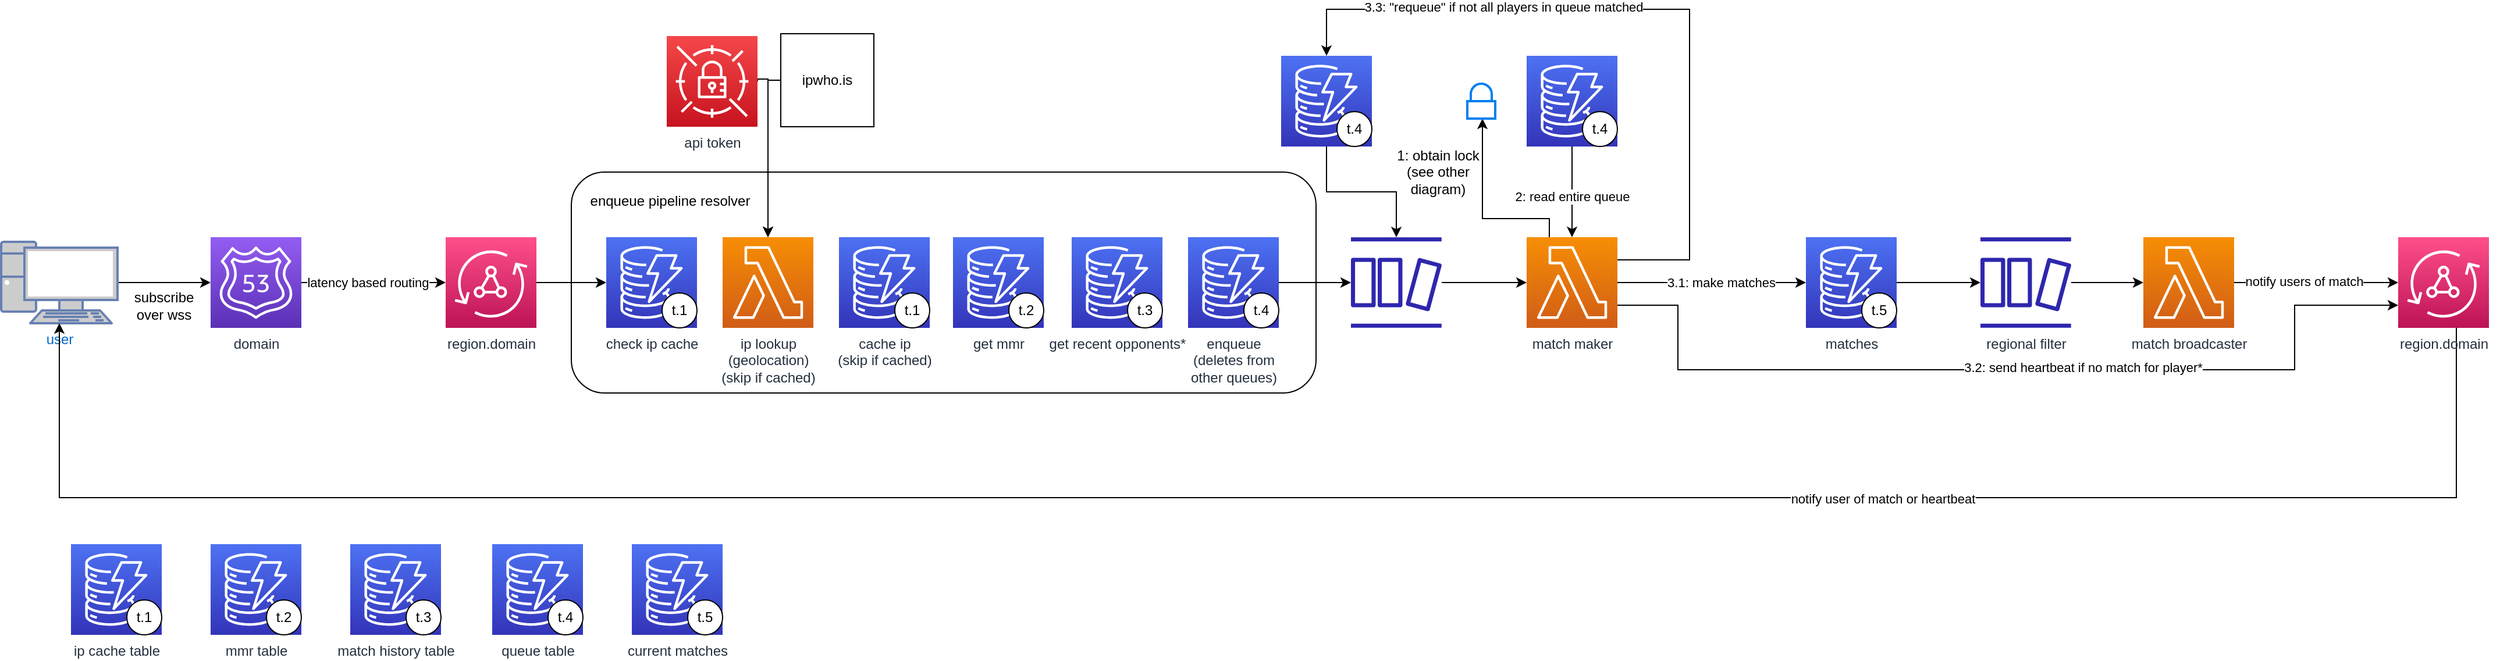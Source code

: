 <mxfile version="20.2.3" type="device"><diagram id="uOS2GAG73FFLKjN4186-" name="Page-1"><mxGraphModel dx="2912" dy="1225" grid="1" gridSize="10" guides="1" tooltips="1" connect="1" arrows="1" fold="1" page="1" pageScale="1" pageWidth="850" pageHeight="1100" math="0" shadow="0"><root><mxCell id="0"/><mxCell id="1" parent="0"/><mxCell id="BkrKqyklXpLshE0Dn1L7-5" value="" style="rounded=1;whiteSpace=wrap;html=1;" parent="1" vertex="1"><mxGeometry x="30" y="160" width="640" height="190" as="geometry"/></mxCell><mxCell id="BkrKqyklXpLshE0Dn1L7-19" style="edgeStyle=orthogonalEdgeStyle;rounded=0;orthogonalLoop=1;jettySize=auto;html=1;exitX=1;exitY=0.5;exitDx=0;exitDy=0;exitPerimeter=0;" parent="1" source="BkrKqyklXpLshE0Dn1L7-1" target="BkrKqyklXpLshE0Dn1L7-2" edge="1"><mxGeometry relative="1" as="geometry"/></mxCell><mxCell id="BkrKqyklXpLshE0Dn1L7-1" value="region.domain" style="sketch=0;points=[[0,0,0],[0.25,0,0],[0.5,0,0],[0.75,0,0],[1,0,0],[0,1,0],[0.25,1,0],[0.5,1,0],[0.75,1,0],[1,1,0],[0,0.25,0],[0,0.5,0],[0,0.75,0],[1,0.25,0],[1,0.5,0],[1,0.75,0]];outlineConnect=0;fontColor=#232F3E;gradientColor=#FF4F8B;gradientDirection=north;fillColor=#BC1356;strokeColor=#ffffff;dashed=0;verticalLabelPosition=bottom;verticalAlign=top;align=center;html=1;fontSize=12;fontStyle=0;aspect=fixed;shape=mxgraph.aws4.resourceIcon;resIcon=mxgraph.aws4.appsync;" parent="1" vertex="1"><mxGeometry x="-78" y="216" width="78" height="78" as="geometry"/></mxCell><mxCell id="BkrKqyklXpLshE0Dn1L7-2" value="check ip cache" style="sketch=0;points=[[0,0,0],[0.25,0,0],[0.5,0,0],[0.75,0,0],[1,0,0],[0,1,0],[0.25,1,0],[0.5,1,0],[0.75,1,0],[1,1,0],[0,0.25,0],[0,0.5,0],[0,0.75,0],[1,0.25,0],[1,0.5,0],[1,0.75,0]];outlineConnect=0;fontColor=#232F3E;gradientColor=#4D72F3;gradientDirection=north;fillColor=#3334B9;strokeColor=#ffffff;dashed=0;verticalLabelPosition=bottom;verticalAlign=top;align=center;html=1;fontSize=12;fontStyle=0;aspect=fixed;shape=mxgraph.aws4.resourceIcon;resIcon=mxgraph.aws4.dynamodb;" parent="1" vertex="1"><mxGeometry x="60" y="216" width="78" height="78" as="geometry"/></mxCell><mxCell id="BkrKqyklXpLshE0Dn1L7-3" value="ip lookup&lt;br&gt;(geolocation)&lt;br&gt;(skip if cached)" style="sketch=0;points=[[0,0,0],[0.25,0,0],[0.5,0,0],[0.75,0,0],[1,0,0],[0,1,0],[0.25,1,0],[0.5,1,0],[0.75,1,0],[1,1,0],[0,0.25,0],[0,0.5,0],[0,0.75,0],[1,0.25,0],[1,0.5,0],[1,0.75,0]];outlineConnect=0;fontColor=#232F3E;gradientColor=#F78E04;gradientDirection=north;fillColor=#D05C17;strokeColor=#ffffff;dashed=0;verticalLabelPosition=bottom;verticalAlign=top;align=center;html=1;fontSize=12;fontStyle=0;aspect=fixed;shape=mxgraph.aws4.resourceIcon;resIcon=mxgraph.aws4.lambda;" parent="1" vertex="1"><mxGeometry x="160" y="216" width="78" height="78" as="geometry"/></mxCell><mxCell id="BkrKqyklXpLshE0Dn1L7-20" style="edgeStyle=orthogonalEdgeStyle;rounded=0;orthogonalLoop=1;jettySize=auto;html=1;exitX=1;exitY=0.5;exitDx=0;exitDy=0;exitPerimeter=0;" parent="1" source="BkrKqyklXpLshE0Dn1L7-4" target="BkrKqyklXpLshE0Dn1L7-1" edge="1"><mxGeometry relative="1" as="geometry"/></mxCell><mxCell id="BkrKqyklXpLshE0Dn1L7-21" value="latency based routing" style="edgeLabel;html=1;align=center;verticalAlign=middle;resizable=0;points=[];" parent="BkrKqyklXpLshE0Dn1L7-20" vertex="1" connectable="0"><mxGeometry x="-0.161" y="-1" relative="1" as="geometry"><mxPoint x="5" y="-1" as="offset"/></mxGeometry></mxCell><mxCell id="BkrKqyklXpLshE0Dn1L7-4" value="domain" style="sketch=0;points=[[0,0,0],[0.25,0,0],[0.5,0,0],[0.75,0,0],[1,0,0],[0,1,0],[0.25,1,0],[0.5,1,0],[0.75,1,0],[1,1,0],[0,0.25,0],[0,0.5,0],[0,0.75,0],[1,0.25,0],[1,0.5,0],[1,0.75,0]];outlineConnect=0;fontColor=#232F3E;gradientColor=#945DF2;gradientDirection=north;fillColor=#5A30B5;strokeColor=#ffffff;dashed=0;verticalLabelPosition=bottom;verticalAlign=top;align=center;html=1;fontSize=12;fontStyle=0;aspect=fixed;shape=mxgraph.aws4.resourceIcon;resIcon=mxgraph.aws4.route_53;" parent="1" vertex="1"><mxGeometry x="-280" y="216" width="78" height="78" as="geometry"/></mxCell><mxCell id="BkrKqyklXpLshE0Dn1L7-6" value="cache ip&lt;br&gt;(skip if cached)" style="sketch=0;points=[[0,0,0],[0.25,0,0],[0.5,0,0],[0.75,0,0],[1,0,0],[0,1,0],[0.25,1,0],[0.5,1,0],[0.75,1,0],[1,1,0],[0,0.25,0],[0,0.5,0],[0,0.75,0],[1,0.25,0],[1,0.5,0],[1,0.75,0]];outlineConnect=0;fontColor=#232F3E;gradientColor=#4D72F3;gradientDirection=north;fillColor=#3334B9;strokeColor=#ffffff;dashed=0;verticalLabelPosition=bottom;verticalAlign=top;align=center;html=1;fontSize=12;fontStyle=0;aspect=fixed;shape=mxgraph.aws4.resourceIcon;resIcon=mxgraph.aws4.dynamodb;" parent="1" vertex="1"><mxGeometry x="260" y="216" width="78" height="78" as="geometry"/></mxCell><mxCell id="BkrKqyklXpLshE0Dn1L7-8" value="enqueue pipeline resolver" style="text;html=1;strokeColor=none;fillColor=none;align=center;verticalAlign=middle;whiteSpace=wrap;rounded=0;" parent="1" vertex="1"><mxGeometry x="40" y="170" width="150" height="30" as="geometry"/></mxCell><mxCell id="BkrKqyklXpLshE0Dn1L7-36" style="edgeStyle=orthogonalEdgeStyle;rounded=0;orthogonalLoop=1;jettySize=auto;html=1;exitX=1;exitY=0.5;exitDx=0;exitDy=0;exitPerimeter=0;entryX=0.5;entryY=0;entryDx=0;entryDy=0;entryPerimeter=0;startArrow=none;startFill=0;endArrow=classic;endFill=1;" parent="1" source="BkrKqyklXpLshE0Dn1L7-9" target="BkrKqyklXpLshE0Dn1L7-3" edge="1"><mxGeometry relative="1" as="geometry"><Array as="points"><mxPoint x="199" y="80"/></Array></mxGeometry></mxCell><mxCell id="BkrKqyklXpLshE0Dn1L7-9" value="api token" style="sketch=0;points=[[0,0,0],[0.25,0,0],[0.5,0,0],[0.75,0,0],[1,0,0],[0,1,0],[0.25,1,0],[0.5,1,0],[0.75,1,0],[1,1,0],[0,0.25,0],[0,0.5,0],[0,0.75,0],[1,0.25,0],[1,0.5,0],[1,0.75,0]];outlineConnect=0;fontColor=#232F3E;gradientColor=#F54749;gradientDirection=north;fillColor=#C7131F;strokeColor=#ffffff;dashed=0;verticalLabelPosition=bottom;verticalAlign=top;align=center;html=1;fontSize=12;fontStyle=0;aspect=fixed;shape=mxgraph.aws4.resourceIcon;resIcon=mxgraph.aws4.secrets_manager;" parent="1" vertex="1"><mxGeometry x="112" y="43" width="78" height="78" as="geometry"/></mxCell><mxCell id="BkrKqyklXpLshE0Dn1L7-38" style="edgeStyle=orthogonalEdgeStyle;rounded=0;orthogonalLoop=1;jettySize=auto;html=1;exitX=0;exitY=0.5;exitDx=0;exitDy=0;startArrow=none;startFill=0;endArrow=classic;endFill=1;" parent="1" source="BkrKqyklXpLshE0Dn1L7-11" target="BkrKqyklXpLshE0Dn1L7-3" edge="1"><mxGeometry relative="1" as="geometry"><Array as="points"><mxPoint x="199" y="81"/></Array></mxGeometry></mxCell><mxCell id="BkrKqyklXpLshE0Dn1L7-11" value="ipwho.is" style="whiteSpace=wrap;html=1;aspect=fixed;" parent="1" vertex="1"><mxGeometry x="210" y="41" width="80" height="80" as="geometry"/></mxCell><mxCell id="BkrKqyklXpLshE0Dn1L7-13" value="get mmr" style="sketch=0;points=[[0,0,0],[0.25,0,0],[0.5,0,0],[0.75,0,0],[1,0,0],[0,1,0],[0.25,1,0],[0.5,1,0],[0.75,1,0],[1,1,0],[0,0.25,0],[0,0.5,0],[0,0.75,0],[1,0.25,0],[1,0.5,0],[1,0.75,0]];outlineConnect=0;fontColor=#232F3E;gradientColor=#4D72F3;gradientDirection=north;fillColor=#3334B9;strokeColor=#ffffff;dashed=0;verticalLabelPosition=bottom;verticalAlign=top;align=center;html=1;fontSize=12;fontStyle=0;aspect=fixed;shape=mxgraph.aws4.resourceIcon;resIcon=mxgraph.aws4.dynamodb;" parent="1" vertex="1"><mxGeometry x="358" y="216" width="78" height="78" as="geometry"/></mxCell><mxCell id="BkrKqyklXpLshE0Dn1L7-16" style="edgeStyle=orthogonalEdgeStyle;rounded=0;orthogonalLoop=1;jettySize=auto;html=1;exitX=1;exitY=0.5;exitDx=0;exitDy=0;exitPerimeter=0;" parent="1" source="TRF33ci53ndSJnXK9ENd-4" target="BkrKqyklXpLshE0Dn1L7-15" edge="1"><mxGeometry relative="1" as="geometry"><mxPoint x="669" y="255" as="sourcePoint"/></mxGeometry></mxCell><mxCell id="BkrKqyklXpLshE0Dn1L7-14" value="get recent opponents*" style="sketch=0;points=[[0,0,0],[0.25,0,0],[0.5,0,0],[0.75,0,0],[1,0,0],[0,1,0],[0.25,1,0],[0.5,1,0],[0.75,1,0],[1,1,0],[0,0.25,0],[0,0.5,0],[0,0.75,0],[1,0.25,0],[1,0.5,0],[1,0.75,0]];outlineConnect=0;fontColor=#232F3E;gradientColor=#4D72F3;gradientDirection=north;fillColor=#3334B9;strokeColor=#ffffff;dashed=0;verticalLabelPosition=bottom;verticalAlign=top;align=center;html=1;fontSize=12;fontStyle=0;aspect=fixed;shape=mxgraph.aws4.resourceIcon;resIcon=mxgraph.aws4.dynamodb;" parent="1" vertex="1"><mxGeometry x="460" y="216" width="78" height="78" as="geometry"/></mxCell><mxCell id="BkrKqyklXpLshE0Dn1L7-18" value="" style="edgeStyle=orthogonalEdgeStyle;rounded=0;orthogonalLoop=1;jettySize=auto;html=1;" parent="1" source="BkrKqyklXpLshE0Dn1L7-15" target="BkrKqyklXpLshE0Dn1L7-17" edge="1"><mxGeometry relative="1" as="geometry"/></mxCell><mxCell id="BkrKqyklXpLshE0Dn1L7-15" value="" style="sketch=0;outlineConnect=0;fontColor=#232F3E;gradientColor=none;fillColor=#2E27AD;strokeColor=none;dashed=0;verticalLabelPosition=bottom;verticalAlign=top;align=center;html=1;fontSize=12;fontStyle=0;aspect=fixed;pointerEvents=1;shape=mxgraph.aws4.dynamodb_stream;" parent="1" vertex="1"><mxGeometry x="700" y="216" width="78" height="78" as="geometry"/></mxCell><mxCell id="BkrKqyklXpLshE0Dn1L7-31" style="edgeStyle=orthogonalEdgeStyle;rounded=0;orthogonalLoop=1;jettySize=auto;html=1;exitX=1;exitY=0.5;exitDx=0;exitDy=0;exitPerimeter=0;entryX=0;entryY=0.5;entryDx=0;entryDy=0;entryPerimeter=0;startArrow=none;startFill=0;endArrow=classic;endFill=1;" parent="1" source="BkrKqyklXpLshE0Dn1L7-17" target="BkrKqyklXpLshE0Dn1L7-30" edge="1"><mxGeometry relative="1" as="geometry"/></mxCell><mxCell id="TRF33ci53ndSJnXK9ENd-3" value="3.1: make matches" style="edgeLabel;html=1;align=center;verticalAlign=middle;resizable=0;points=[];" vertex="1" connectable="0" parent="BkrKqyklXpLshE0Dn1L7-31"><mxGeometry x="0.136" y="-3" relative="1" as="geometry"><mxPoint x="-3" y="-3" as="offset"/></mxGeometry></mxCell><mxCell id="BkrKqyklXpLshE0Dn1L7-49" style="edgeStyle=orthogonalEdgeStyle;rounded=0;orthogonalLoop=1;jettySize=auto;html=1;exitX=1;exitY=0.25;exitDx=0;exitDy=0;exitPerimeter=0;startArrow=none;startFill=0;endArrow=classic;endFill=1;entryX=0.5;entryY=0;entryDx=0;entryDy=0;entryPerimeter=0;" parent="1" source="BkrKqyklXpLshE0Dn1L7-17" target="TRF33ci53ndSJnXK9ENd-9" edge="1"><mxGeometry relative="1" as="geometry"><Array as="points"><mxPoint x="991" y="236"/><mxPoint x="991" y="20"/><mxPoint x="679" y="20"/></Array><mxPoint x="690" y="390" as="targetPoint"/></mxGeometry></mxCell><mxCell id="BkrKqyklXpLshE0Dn1L7-50" value="3.3: &quot;requeue&quot; if not all players in queue matched" style="edgeLabel;html=1;align=center;verticalAlign=middle;resizable=0;points=[];" parent="BkrKqyklXpLshE0Dn1L7-49" vertex="1" connectable="0"><mxGeometry x="0.063" y="-2" relative="1" as="geometry"><mxPoint x="-103" as="offset"/></mxGeometry></mxCell><mxCell id="BkrKqyklXpLshE0Dn1L7-51" style="edgeStyle=orthogonalEdgeStyle;rounded=0;orthogonalLoop=1;jettySize=auto;html=1;exitX=1;exitY=0.75;exitDx=0;exitDy=0;exitPerimeter=0;entryX=0;entryY=0.75;entryDx=0;entryDy=0;entryPerimeter=0;startArrow=none;startFill=0;endArrow=classic;endFill=1;" parent="1" source="BkrKqyklXpLshE0Dn1L7-17" target="BkrKqyklXpLshE0Dn1L7-43" edge="1"><mxGeometry relative="1" as="geometry"><Array as="points"><mxPoint x="981" y="275"/><mxPoint x="981" y="330"/><mxPoint x="1511" y="330"/><mxPoint x="1511" y="275"/></Array></mxGeometry></mxCell><mxCell id="BkrKqyklXpLshE0Dn1L7-52" value="3.2: send heartbeat if no match for player*" style="edgeLabel;html=1;align=center;verticalAlign=middle;resizable=0;points=[];" parent="BkrKqyklXpLshE0Dn1L7-51" vertex="1" connectable="0"><mxGeometry x="0.164" y="4" relative="1" as="geometry"><mxPoint y="2" as="offset"/></mxGeometry></mxCell><mxCell id="TRF33ci53ndSJnXK9ENd-7" style="edgeStyle=orthogonalEdgeStyle;rounded=0;orthogonalLoop=1;jettySize=auto;html=1;exitX=0.25;exitY=0;exitDx=0;exitDy=0;exitPerimeter=0;entryX=0.542;entryY=1;entryDx=0;entryDy=0;entryPerimeter=0;" edge="1" parent="1" source="BkrKqyklXpLshE0Dn1L7-17" target="TRF33ci53ndSJnXK9ENd-1"><mxGeometry relative="1" as="geometry"><Array as="points"><mxPoint x="871" y="200"/><mxPoint x="813" y="200"/></Array></mxGeometry></mxCell><mxCell id="BkrKqyklXpLshE0Dn1L7-17" value="match maker" style="sketch=0;points=[[0,0,0],[0.25,0,0],[0.5,0,0],[0.75,0,0],[1,0,0],[0,1,0],[0.25,1,0],[0.5,1,0],[0.75,1,0],[1,1,0],[0,0.25,0],[0,0.5,0],[0,0.75,0],[1,0.25,0],[1,0.5,0],[1,0.75,0]];outlineConnect=0;fontColor=#232F3E;gradientColor=#F78E04;gradientDirection=north;fillColor=#D05C17;strokeColor=#ffffff;dashed=0;verticalLabelPosition=bottom;verticalAlign=top;align=center;html=1;fontSize=12;fontStyle=0;aspect=fixed;shape=mxgraph.aws4.resourceIcon;resIcon=mxgraph.aws4.lambda;" parent="1" vertex="1"><mxGeometry x="851" y="216" width="78" height="78" as="geometry"/></mxCell><mxCell id="BkrKqyklXpLshE0Dn1L7-25" style="edgeStyle=orthogonalEdgeStyle;rounded=0;orthogonalLoop=1;jettySize=auto;html=1;exitX=1;exitY=0.5;exitDx=0;exitDy=0;exitPerimeter=0;entryX=0;entryY=0.5;entryDx=0;entryDy=0;entryPerimeter=0;" parent="1" source="BkrKqyklXpLshE0Dn1L7-24" target="BkrKqyklXpLshE0Dn1L7-4" edge="1"><mxGeometry relative="1" as="geometry"/></mxCell><mxCell id="BkrKqyklXpLshE0Dn1L7-24" value="user" style="fontColor=#0066CC;verticalAlign=top;verticalLabelPosition=bottom;labelPosition=center;align=center;html=1;outlineConnect=0;fillColor=#CCCCCC;strokeColor=#6881B3;gradientColor=none;gradientDirection=north;strokeWidth=2;shape=mxgraph.networks.pc;" parent="1" vertex="1"><mxGeometry x="-460" y="220" width="100" height="70" as="geometry"/></mxCell><mxCell id="BkrKqyklXpLshE0Dn1L7-32" style="edgeStyle=orthogonalEdgeStyle;rounded=0;orthogonalLoop=1;jettySize=auto;html=1;exitX=1;exitY=0.5;exitDx=0;exitDy=0;exitPerimeter=0;startArrow=none;startFill=0;endArrow=classic;endFill=1;" parent="1" source="BkrKqyklXpLshE0Dn1L7-26" target="BkrKqyklXpLshE0Dn1L7-17" edge="1"><mxGeometry relative="1" as="geometry"><Array as="points"><mxPoint x="890" y="99"/></Array></mxGeometry></mxCell><mxCell id="TRF33ci53ndSJnXK9ENd-2" value="2: read entire queue" style="edgeLabel;html=1;align=center;verticalAlign=middle;resizable=0;points=[];" vertex="1" connectable="0" parent="BkrKqyklXpLshE0Dn1L7-32"><mxGeometry x="0.551" relative="1" as="geometry"><mxPoint as="offset"/></mxGeometry></mxCell><mxCell id="BkrKqyklXpLshE0Dn1L7-26" value="" style="sketch=0;points=[[0,0,0],[0.25,0,0],[0.5,0,0],[0.75,0,0],[1,0,0],[0,1,0],[0.25,1,0],[0.5,1,0],[0.75,1,0],[1,1,0],[0,0.25,0],[0,0.5,0],[0,0.75,0],[1,0.25,0],[1,0.5,0],[1,0.75,0]];outlineConnect=0;fontColor=#232F3E;gradientColor=#4D72F3;gradientDirection=north;fillColor=#3334B9;strokeColor=#ffffff;dashed=0;verticalLabelPosition=bottom;verticalAlign=top;align=center;html=1;fontSize=12;fontStyle=0;aspect=fixed;shape=mxgraph.aws4.resourceIcon;resIcon=mxgraph.aws4.dynamodb;" parent="1" vertex="1"><mxGeometry x="851" y="60" width="78" height="78" as="geometry"/></mxCell><mxCell id="BkrKqyklXpLshE0Dn1L7-40" style="edgeStyle=orthogonalEdgeStyle;rounded=0;orthogonalLoop=1;jettySize=auto;html=1;exitX=1;exitY=0.5;exitDx=0;exitDy=0;exitPerimeter=0;startArrow=none;startFill=0;endArrow=classic;endFill=1;" parent="1" source="BkrKqyklXpLshE0Dn1L7-30" target="BkrKqyklXpLshE0Dn1L7-39" edge="1"><mxGeometry relative="1" as="geometry"/></mxCell><mxCell id="BkrKqyklXpLshE0Dn1L7-30" value="matches" style="sketch=0;points=[[0,0,0],[0.25,0,0],[0.5,0,0],[0.75,0,0],[1,0,0],[0,1,0],[0.25,1,0],[0.5,1,0],[0.75,1,0],[1,1,0],[0,0.25,0],[0,0.5,0],[0,0.75,0],[1,0.25,0],[1,0.5,0],[1,0.75,0]];outlineConnect=0;fontColor=#232F3E;gradientColor=#4D72F3;gradientDirection=north;fillColor=#3334B9;strokeColor=#ffffff;dashed=0;verticalLabelPosition=bottom;verticalAlign=top;align=center;html=1;fontSize=12;fontStyle=0;aspect=fixed;shape=mxgraph.aws4.resourceIcon;resIcon=mxgraph.aws4.dynamodb;" parent="1" vertex="1"><mxGeometry x="1091" y="216" width="78" height="78" as="geometry"/></mxCell><mxCell id="BkrKqyklXpLshE0Dn1L7-42" value="" style="edgeStyle=orthogonalEdgeStyle;rounded=0;orthogonalLoop=1;jettySize=auto;html=1;startArrow=none;startFill=0;endArrow=classic;endFill=1;" parent="1" source="BkrKqyklXpLshE0Dn1L7-39" target="BkrKqyklXpLshE0Dn1L7-41" edge="1"><mxGeometry relative="1" as="geometry"/></mxCell><mxCell id="BkrKqyklXpLshE0Dn1L7-39" value="regional filter" style="sketch=0;outlineConnect=0;fontColor=#232F3E;gradientColor=none;fillColor=#2E27AD;strokeColor=none;dashed=0;verticalLabelPosition=bottom;verticalAlign=top;align=center;html=1;fontSize=12;fontStyle=0;aspect=fixed;pointerEvents=1;shape=mxgraph.aws4.dynamodb_stream;" parent="1" vertex="1"><mxGeometry x="1241" y="216" width="78" height="78" as="geometry"/></mxCell><mxCell id="BkrKqyklXpLshE0Dn1L7-46" style="edgeStyle=orthogonalEdgeStyle;rounded=0;orthogonalLoop=1;jettySize=auto;html=1;exitX=1;exitY=0.5;exitDx=0;exitDy=0;exitPerimeter=0;entryX=0;entryY=0.5;entryDx=0;entryDy=0;entryPerimeter=0;startArrow=none;startFill=0;endArrow=classic;endFill=1;" parent="1" source="BkrKqyklXpLshE0Dn1L7-41" target="BkrKqyklXpLshE0Dn1L7-43" edge="1"><mxGeometry relative="1" as="geometry"/></mxCell><mxCell id="TRF33ci53ndSJnXK9ENd-5" value="notify users of match" style="edgeLabel;html=1;align=center;verticalAlign=middle;resizable=0;points=[];" vertex="1" connectable="0" parent="BkrKqyklXpLshE0Dn1L7-46"><mxGeometry x="-0.244" relative="1" as="geometry"><mxPoint x="6" y="-1" as="offset"/></mxGeometry></mxCell><mxCell id="BkrKqyklXpLshE0Dn1L7-41" value="match broadcaster" style="sketch=0;points=[[0,0,0],[0.25,0,0],[0.5,0,0],[0.75,0,0],[1,0,0],[0,1,0],[0.25,1,0],[0.5,1,0],[0.75,1,0],[1,1,0],[0,0.25,0],[0,0.5,0],[0,0.75,0],[1,0.25,0],[1,0.5,0],[1,0.75,0]];outlineConnect=0;fontColor=#232F3E;gradientColor=#F78E04;gradientDirection=north;fillColor=#D05C17;strokeColor=#ffffff;dashed=0;verticalLabelPosition=bottom;verticalAlign=top;align=center;html=1;fontSize=12;fontStyle=0;aspect=fixed;shape=mxgraph.aws4.resourceIcon;resIcon=mxgraph.aws4.lambda;" parent="1" vertex="1"><mxGeometry x="1381" y="216" width="78" height="78" as="geometry"/></mxCell><mxCell id="BkrKqyklXpLshE0Dn1L7-47" style="edgeStyle=orthogonalEdgeStyle;rounded=0;orthogonalLoop=1;jettySize=auto;html=1;exitX=1;exitY=0.5;exitDx=0;exitDy=0;exitPerimeter=0;startArrow=none;startFill=0;endArrow=classic;endFill=1;entryX=0.5;entryY=1;entryDx=0;entryDy=0;entryPerimeter=0;" parent="1" source="BkrKqyklXpLshE0Dn1L7-43" target="BkrKqyklXpLshE0Dn1L7-24" edge="1"><mxGeometry relative="1" as="geometry"><mxPoint x="-30" y="450" as="targetPoint"/><Array as="points"><mxPoint x="1650" y="255"/><mxPoint x="1650" y="440"/><mxPoint x="-410" y="440"/></Array></mxGeometry></mxCell><mxCell id="BkrKqyklXpLshE0Dn1L7-48" value="notify user of match or heartbeat" style="edgeLabel;html=1;align=center;verticalAlign=middle;resizable=0;points=[];" parent="BkrKqyklXpLshE0Dn1L7-47" vertex="1" connectable="0"><mxGeometry x="-0.417" y="3" relative="1" as="geometry"><mxPoint y="-2" as="offset"/></mxGeometry></mxCell><mxCell id="BkrKqyklXpLshE0Dn1L7-43" value="region.domain" style="sketch=0;points=[[0,0,0],[0.25,0,0],[0.5,0,0],[0.75,0,0],[1,0,0],[0,1,0],[0.25,1,0],[0.5,1,0],[0.75,1,0],[1,1,0],[0,0.25,0],[0,0.5,0],[0,0.75,0],[1,0.25,0],[1,0.5,0],[1,0.75,0]];outlineConnect=0;fontColor=#232F3E;gradientColor=#FF4F8B;gradientDirection=north;fillColor=#BC1356;strokeColor=#ffffff;dashed=0;verticalLabelPosition=bottom;verticalAlign=top;align=center;html=1;fontSize=12;fontStyle=0;aspect=fixed;shape=mxgraph.aws4.resourceIcon;resIcon=mxgraph.aws4.appsync;" parent="1" vertex="1"><mxGeometry x="1600" y="216" width="78" height="78" as="geometry"/></mxCell><mxCell id="BkrKqyklXpLshE0Dn1L7-44" value="subscribe&lt;br&gt;over wss" style="text;html=1;strokeColor=none;fillColor=none;align=center;verticalAlign=middle;whiteSpace=wrap;rounded=0;" parent="1" vertex="1"><mxGeometry x="-350" y="260" width="60" height="30" as="geometry"/></mxCell><mxCell id="TRF33ci53ndSJnXK9ENd-1" value="" style="html=1;verticalLabelPosition=bottom;align=center;labelBackgroundColor=#ffffff;verticalAlign=top;strokeWidth=2;strokeColor=#0080F0;shadow=0;dashed=0;shape=mxgraph.ios7.icons.locked;" vertex="1" parent="1"><mxGeometry x="800" y="84" width="24" height="30" as="geometry"/></mxCell><mxCell id="TRF33ci53ndSJnXK9ENd-4" value="enqueue&lt;br&gt;(deletes from&lt;br&gt;other queues)" style="sketch=0;points=[[0,0,0],[0.25,0,0],[0.5,0,0],[0.75,0,0],[1,0,0],[0,1,0],[0.25,1,0],[0.5,1,0],[0.75,1,0],[1,1,0],[0,0.25,0],[0,0.5,0],[0,0.75,0],[1,0.25,0],[1,0.5,0],[1,0.75,0]];outlineConnect=0;fontColor=#232F3E;gradientColor=#4D72F3;gradientDirection=north;fillColor=#3334B9;strokeColor=#ffffff;dashed=0;verticalLabelPosition=bottom;verticalAlign=top;align=center;html=1;fontSize=12;fontStyle=0;aspect=fixed;shape=mxgraph.aws4.resourceIcon;resIcon=mxgraph.aws4.dynamodb;" vertex="1" parent="1"><mxGeometry x="560" y="216" width="78" height="78" as="geometry"/></mxCell><mxCell id="TRF33ci53ndSJnXK9ENd-8" value="1: obtain lock &lt;br&gt;(see other diagram)" style="text;html=1;strokeColor=none;fillColor=none;align=center;verticalAlign=middle;whiteSpace=wrap;rounded=0;" vertex="1" parent="1"><mxGeometry x="730" y="130" width="90" height="60" as="geometry"/></mxCell><mxCell id="TRF33ci53ndSJnXK9ENd-10" style="edgeStyle=orthogonalEdgeStyle;rounded=0;orthogonalLoop=1;jettySize=auto;html=1;exitX=0.5;exitY=1;exitDx=0;exitDy=0;exitPerimeter=0;" edge="1" parent="1" source="TRF33ci53ndSJnXK9ENd-9" target="BkrKqyklXpLshE0Dn1L7-15"><mxGeometry relative="1" as="geometry"/></mxCell><mxCell id="TRF33ci53ndSJnXK9ENd-9" value="" style="sketch=0;points=[[0,0,0],[0.25,0,0],[0.5,0,0],[0.75,0,0],[1,0,0],[0,1,0],[0.25,1,0],[0.5,1,0],[0.75,1,0],[1,1,0],[0,0.25,0],[0,0.5,0],[0,0.75,0],[1,0.25,0],[1,0.5,0],[1,0.75,0]];outlineConnect=0;fontColor=#232F3E;gradientColor=#4D72F3;gradientDirection=north;fillColor=#3334B9;strokeColor=#ffffff;dashed=0;verticalLabelPosition=bottom;verticalAlign=top;align=center;html=1;fontSize=12;fontStyle=0;aspect=fixed;shape=mxgraph.aws4.resourceIcon;resIcon=mxgraph.aws4.dynamodb;" vertex="1" parent="1"><mxGeometry x="640" y="60" width="78" height="78" as="geometry"/></mxCell><mxCell id="TRF33ci53ndSJnXK9ENd-12" value="t.1" style="ellipse;whiteSpace=wrap;html=1;aspect=fixed;" vertex="1" parent="1"><mxGeometry x="108" y="264" width="30" height="30" as="geometry"/></mxCell><mxCell id="TRF33ci53ndSJnXK9ENd-13" value="t.1" style="ellipse;whiteSpace=wrap;html=1;aspect=fixed;" vertex="1" parent="1"><mxGeometry x="308" y="264" width="30" height="30" as="geometry"/></mxCell><mxCell id="TRF33ci53ndSJnXK9ENd-14" value="t.2" style="ellipse;whiteSpace=wrap;html=1;aspect=fixed;" vertex="1" parent="1"><mxGeometry x="406" y="264" width="30" height="30" as="geometry"/></mxCell><mxCell id="TRF33ci53ndSJnXK9ENd-15" value="t.3" style="ellipse;whiteSpace=wrap;html=1;aspect=fixed;" vertex="1" parent="1"><mxGeometry x="508" y="264" width="30" height="30" as="geometry"/></mxCell><mxCell id="TRF33ci53ndSJnXK9ENd-16" value="t.4" style="ellipse;whiteSpace=wrap;html=1;aspect=fixed;" vertex="1" parent="1"><mxGeometry x="608" y="264" width="30" height="30" as="geometry"/></mxCell><mxCell id="TRF33ci53ndSJnXK9ENd-17" value="t.4" style="ellipse;whiteSpace=wrap;html=1;aspect=fixed;" vertex="1" parent="1"><mxGeometry x="688" y="108" width="30" height="30" as="geometry"/></mxCell><mxCell id="TRF33ci53ndSJnXK9ENd-18" value="t.4" style="ellipse;whiteSpace=wrap;html=1;aspect=fixed;" vertex="1" parent="1"><mxGeometry x="899" y="108" width="30" height="30" as="geometry"/></mxCell><mxCell id="TRF33ci53ndSJnXK9ENd-19" value="t.5" style="ellipse;whiteSpace=wrap;html=1;aspect=fixed;" vertex="1" parent="1"><mxGeometry x="1139" y="264" width="30" height="30" as="geometry"/></mxCell><mxCell id="TRF33ci53ndSJnXK9ENd-20" value="ip cache table" style="sketch=0;points=[[0,0,0],[0.25,0,0],[0.5,0,0],[0.75,0,0],[1,0,0],[0,1,0],[0.25,1,0],[0.5,1,0],[0.75,1,0],[1,1,0],[0,0.25,0],[0,0.5,0],[0,0.75,0],[1,0.25,0],[1,0.5,0],[1,0.75,0]];outlineConnect=0;fontColor=#232F3E;gradientColor=#4D72F3;gradientDirection=north;fillColor=#3334B9;strokeColor=#ffffff;dashed=0;verticalLabelPosition=bottom;verticalAlign=top;align=center;html=1;fontSize=12;fontStyle=0;aspect=fixed;shape=mxgraph.aws4.resourceIcon;resIcon=mxgraph.aws4.dynamodb;" vertex="1" parent="1"><mxGeometry x="-400" y="480" width="78" height="78" as="geometry"/></mxCell><mxCell id="TRF33ci53ndSJnXK9ENd-21" value="t.1" style="ellipse;whiteSpace=wrap;html=1;aspect=fixed;" vertex="1" parent="1"><mxGeometry x="-352" y="528" width="30" height="30" as="geometry"/></mxCell><mxCell id="TRF33ci53ndSJnXK9ENd-22" value="mmr table" style="sketch=0;points=[[0,0,0],[0.25,0,0],[0.5,0,0],[0.75,0,0],[1,0,0],[0,1,0],[0.25,1,0],[0.5,1,0],[0.75,1,0],[1,1,0],[0,0.25,0],[0,0.5,0],[0,0.75,0],[1,0.25,0],[1,0.5,0],[1,0.75,0]];outlineConnect=0;fontColor=#232F3E;gradientColor=#4D72F3;gradientDirection=north;fillColor=#3334B9;strokeColor=#ffffff;dashed=0;verticalLabelPosition=bottom;verticalAlign=top;align=center;html=1;fontSize=12;fontStyle=0;aspect=fixed;shape=mxgraph.aws4.resourceIcon;resIcon=mxgraph.aws4.dynamodb;" vertex="1" parent="1"><mxGeometry x="-280" y="480" width="78" height="78" as="geometry"/></mxCell><mxCell id="TRF33ci53ndSJnXK9ENd-23" value="t.2" style="ellipse;whiteSpace=wrap;html=1;aspect=fixed;" vertex="1" parent="1"><mxGeometry x="-232" y="528" width="30" height="30" as="geometry"/></mxCell><mxCell id="TRF33ci53ndSJnXK9ENd-24" value="match history table" style="sketch=0;points=[[0,0,0],[0.25,0,0],[0.5,0,0],[0.75,0,0],[1,0,0],[0,1,0],[0.25,1,0],[0.5,1,0],[0.75,1,0],[1,1,0],[0,0.25,0],[0,0.5,0],[0,0.75,0],[1,0.25,0],[1,0.5,0],[1,0.75,0]];outlineConnect=0;fontColor=#232F3E;gradientColor=#4D72F3;gradientDirection=north;fillColor=#3334B9;strokeColor=#ffffff;dashed=0;verticalLabelPosition=bottom;verticalAlign=top;align=center;html=1;fontSize=12;fontStyle=0;aspect=fixed;shape=mxgraph.aws4.resourceIcon;resIcon=mxgraph.aws4.dynamodb;" vertex="1" parent="1"><mxGeometry x="-160" y="480" width="78" height="78" as="geometry"/></mxCell><mxCell id="TRF33ci53ndSJnXK9ENd-25" value="t.3" style="ellipse;whiteSpace=wrap;html=1;aspect=fixed;" vertex="1" parent="1"><mxGeometry x="-112" y="528" width="30" height="30" as="geometry"/></mxCell><mxCell id="TRF33ci53ndSJnXK9ENd-26" value="queue table" style="sketch=0;points=[[0,0,0],[0.25,0,0],[0.5,0,0],[0.75,0,0],[1,0,0],[0,1,0],[0.25,1,0],[0.5,1,0],[0.75,1,0],[1,1,0],[0,0.25,0],[0,0.5,0],[0,0.75,0],[1,0.25,0],[1,0.5,0],[1,0.75,0]];outlineConnect=0;fontColor=#232F3E;gradientColor=#4D72F3;gradientDirection=north;fillColor=#3334B9;strokeColor=#ffffff;dashed=0;verticalLabelPosition=bottom;verticalAlign=top;align=center;html=1;fontSize=12;fontStyle=0;aspect=fixed;shape=mxgraph.aws4.resourceIcon;resIcon=mxgraph.aws4.dynamodb;" vertex="1" parent="1"><mxGeometry x="-38" y="480" width="78" height="78" as="geometry"/></mxCell><mxCell id="TRF33ci53ndSJnXK9ENd-27" value="t.4" style="ellipse;whiteSpace=wrap;html=1;aspect=fixed;" vertex="1" parent="1"><mxGeometry x="10" y="528" width="30" height="30" as="geometry"/></mxCell><mxCell id="TRF33ci53ndSJnXK9ENd-28" value="current matches" style="sketch=0;points=[[0,0,0],[0.25,0,0],[0.5,0,0],[0.75,0,0],[1,0,0],[0,1,0],[0.25,1,0],[0.5,1,0],[0.75,1,0],[1,1,0],[0,0.25,0],[0,0.5,0],[0,0.75,0],[1,0.25,0],[1,0.5,0],[1,0.75,0]];outlineConnect=0;fontColor=#232F3E;gradientColor=#4D72F3;gradientDirection=north;fillColor=#3334B9;strokeColor=#ffffff;dashed=0;verticalLabelPosition=bottom;verticalAlign=top;align=center;html=1;fontSize=12;fontStyle=0;aspect=fixed;shape=mxgraph.aws4.resourceIcon;resIcon=mxgraph.aws4.dynamodb;" vertex="1" parent="1"><mxGeometry x="82" y="480" width="78" height="78" as="geometry"/></mxCell><mxCell id="TRF33ci53ndSJnXK9ENd-29" value="t.5" style="ellipse;whiteSpace=wrap;html=1;aspect=fixed;" vertex="1" parent="1"><mxGeometry x="130" y="528" width="30" height="30" as="geometry"/></mxCell></root></mxGraphModel></diagram></mxfile>